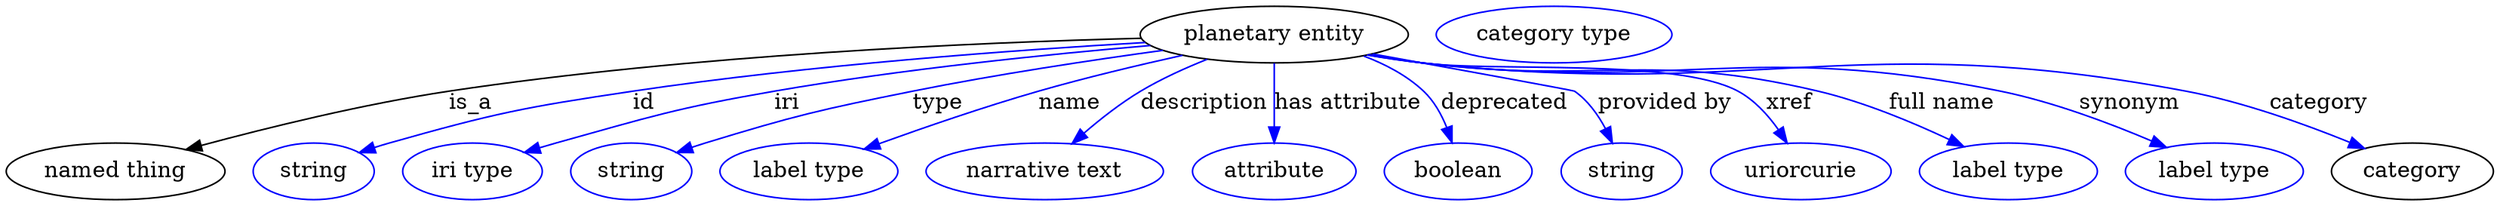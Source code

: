 digraph {
	graph [bb="0,0,1579.9,123"];
	node [label="\N"];
	"planetary entity"	[height=0.5,
		label="planetary entity",
		pos="804.54,105",
		width=2.3651];
	"named thing"	[height=0.5,
		pos="69.544,18",
		width=1.9318];
	"planetary entity" -> "named thing"	[label=is_a,
		lp="295.54,61.5",
		pos="e,114.2,31.801 719.84,102.61 616.02,99.933 434.98,92.067 281.54,69 227.36,60.855 166.61,45.914 124.07,34.478"];
	id	[color=blue,
		height=0.5,
		label=string,
		pos="195.54,18",
		width=1.0652];
	"planetary entity" -> id	[color=blue,
		label=id,
		lp="405.54,61.5",
		pos="e,224.54,29.954 722.54,99.917 640.29,95.122 510.15,85.627 398.54,69 328.88,58.622 311.33,55.131 243.54,36 240.44,35.124 237.24,34.151 \
234.05,33.129",
		style=solid];
	iri	[color=blue,
		height=0.5,
		label="iri type",
		pos="296.54,18",
		width=1.2277];
	"planetary entity" -> iri	[color=blue,
		label=iri,
		lp="495.54,61.5",
		pos="e,329.85,29.879 725.66,98.079 661.29,92.579 568.13,83.096 487.54,69 425.85,58.208 410.89,52.747 350.54,36 346.97,35.009 343.28,33.941 \
339.58,32.84",
		style=solid];
	type	[color=blue,
		height=0.5,
		label=string,
		pos="397.54,18",
		width=1.0652];
	"planetary entity" -> type	[color=blue,
		label=type,
		lp="591.54,61.5",
		pos="e,426.47,29.979 733.83,94.961 688.41,88.721 628.27,79.646 575.54,69 516.69,57.118 501.96,53.566 444.54,36 441.78,35.155 438.94,34.243 \
436.1,33.294",
		style=solid];
	name	[color=blue,
		height=0.5,
		label="label type",
		pos="510.54,18",
		width=1.5707];
	"planetary entity" -> name	[color=blue,
		label=name,
		lp="675.54,61.5",
		pos="e,545.68,32.237 746.52,91.806 718.81,85.617 685.28,77.596 655.54,69 621.56,59.177 583.8,46.086 555.34,35.763",
		style=solid];
	description	[color=blue,
		height=0.5,
		label="narrative text",
		pos="660.54,18",
		width=2.0943];
	"planetary entity" -> description	[color=blue,
		label=description,
		lp="761.04,61.5",
		pos="e,677.59,35.594 762.32,89.285 748.57,83.746 733.52,76.86 720.54,69 708.07,61.441 695.48,51.405 685.08,42.309",
		style=solid];
	"has attribute"	[color=blue,
		height=0.5,
		label=attribute,
		pos="805.54,18",
		width=1.4443];
	"planetary entity" -> "has attribute"	[color=blue,
		label="has attribute",
		lp="852.54,61.5",
		pos="e,805.34,36.175 804.75,86.799 804.88,75.163 805.07,59.548 805.22,46.237",
		style=solid];
	deprecated	[color=blue,
		height=0.5,
		label=boolean,
		pos="922.54,18",
		width=1.2999];
	"planetary entity" -> deprecated	[color=blue,
		label=deprecated,
		lp="951.04,61.5",
		pos="e,918.26,36.321 860.89,91.407 874.75,86.238 888.7,79.024 899.54,69 906.3,62.752 911.23,54.128 914.75,45.8",
		style=solid];
	"provided by"	[color=blue,
		height=0.5,
		label=string,
		pos="1025.5,18",
		width=1.0652];
	"planetary entity" -> "provided by"	[color=blue,
		label="provided by",
		lp="1053,61.5",
		pos="e,1019.6,36.006 867.05,92.7 922.49,82.653 994.86,69.473 995.54,69 1004,63.158 1010.4,54.106 1015.2,45.3",
		style=solid];
	xref	[color=blue,
		height=0.5,
		label=uriorcurie,
		pos="1139.5,18",
		width=1.5887];
	"planetary entity" -> xref	[color=blue,
		label=xref,
		lp="1132,61.5",
		pos="e,1130.8,35.96 864.84,92.27 876.02,90.33 887.61,88.475 898.54,87 942.99,81.004 1060,90.212 1099.5,69 1109.9,63.422 1118.6,53.879 \
1125.1,44.617",
		style=solid];
	"full name"	[color=blue,
		height=0.5,
		label="label type",
		pos="1271.5,18",
		width=1.5707];
	"planetary entity" -> "full name"	[color=blue,
		label="full name",
		lp="1229,61.5",
		pos="e,1243.1,33.829 864.57,92.151 875.83,90.212 887.52,88.387 898.54,87 1010,72.988 1041.3,94.771 1150.5,69 1179.5,62.168 1210.5,49.242 \
1233.9,38.244",
		style=solid];
	synonym	[color=blue,
		height=0.5,
		label="label type",
		pos="1402.5,18",
		width=1.5707];
	"planetary entity" -> synonym	[color=blue,
		label=synonym,
		lp="1348.5,61.5",
		pos="e,1372,33.279 864.04,92.035 875.46,90.082 887.34,88.282 898.54,87 1061.2,68.39 1106.1,101.63 1266.5,69 1299.9,62.215 1336,48.624 \
1362.6,37.322",
		style=solid];
	category	[height=0.5,
		pos="1528.5,18",
		width=1.4263];
	"planetary entity" -> category	[color=blue,
		label=category,
		lp="1469,61.5",
		pos="e,1498.1,32.556 863.53,92.013 875.09,90.036 887.17,88.233 898.54,87 1113.4,63.708 1172.1,108.89 1384.5,69 1420.7,62.207 1460.1,48.034 \
1488.5,36.507",
		style=solid];
	"named thing_category"	[color=blue,
		height=0.5,
		label="category type",
		pos="982.54,105",
		width=2.0762];
}
